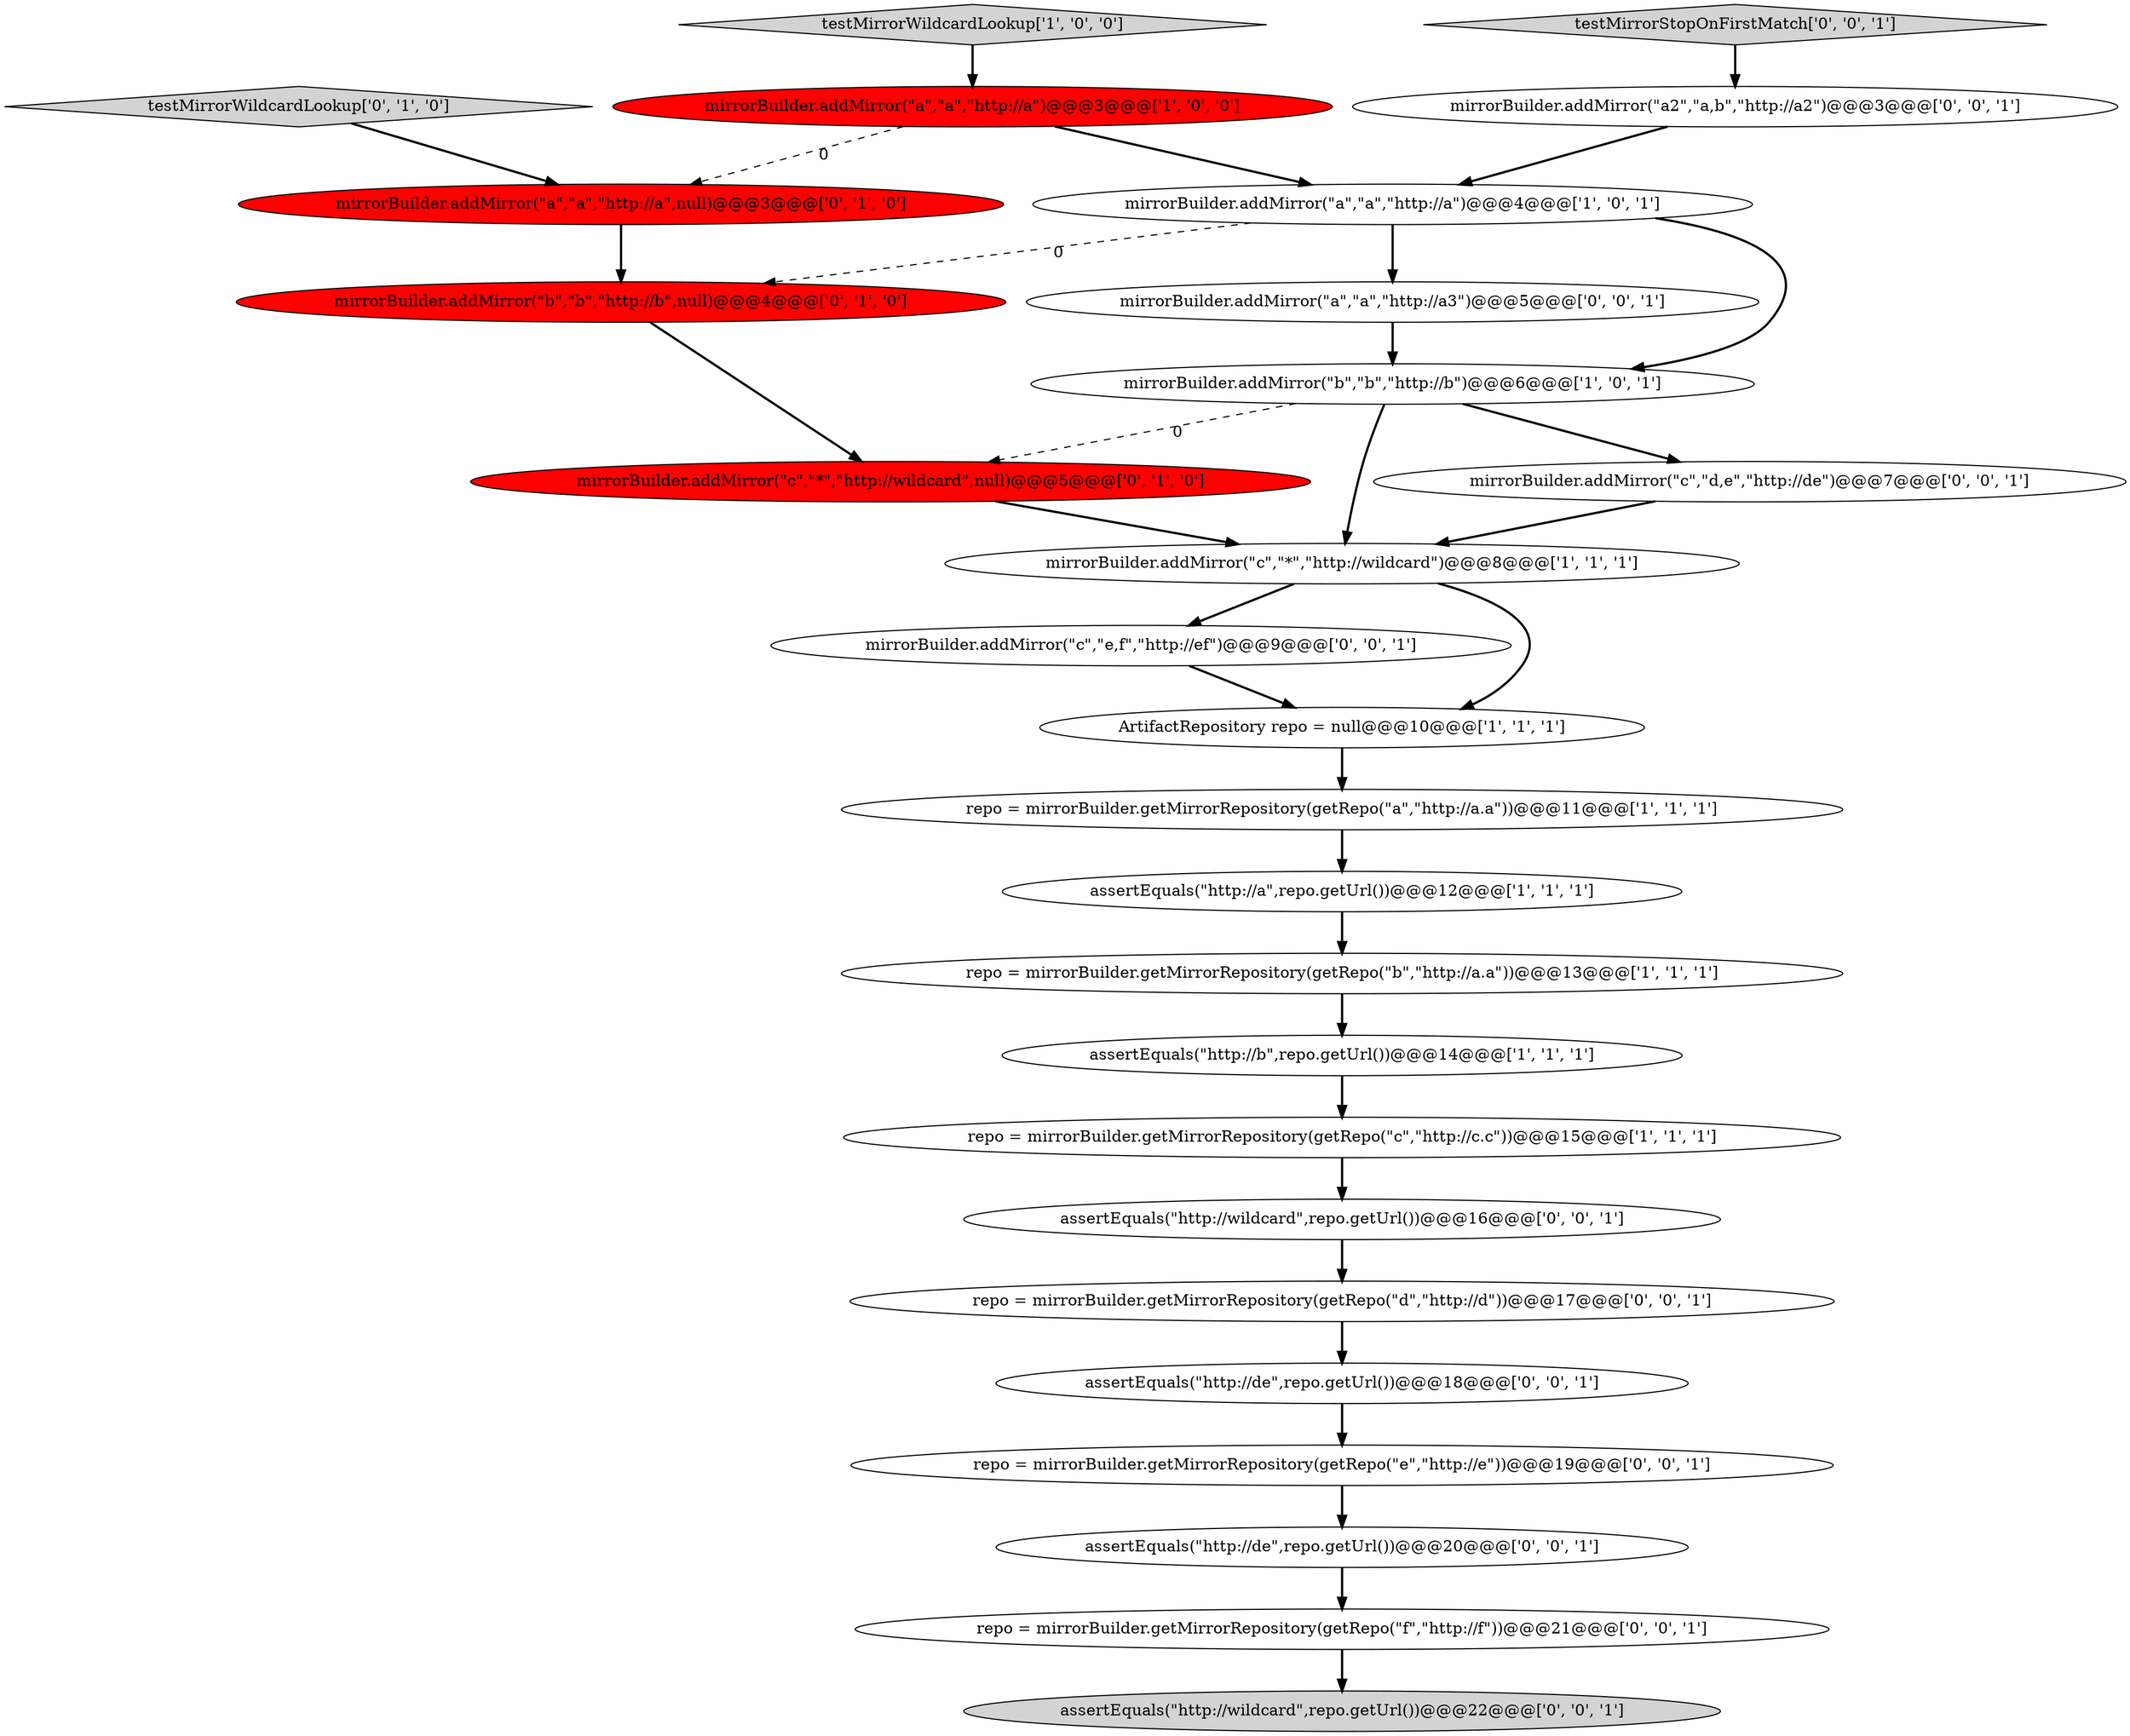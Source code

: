 digraph {
6 [style = filled, label = "mirrorBuilder.addMirror(\"a\",\"a\",\"http://a\")@@@4@@@['1', '0', '1']", fillcolor = white, shape = ellipse image = "AAA0AAABBB1BBB"];
21 [style = filled, label = "testMirrorStopOnFirstMatch['0', '0', '1']", fillcolor = lightgray, shape = diamond image = "AAA0AAABBB3BBB"];
5 [style = filled, label = "repo = mirrorBuilder.getMirrorRepository(getRepo(\"c\",\"http://c.c\"))@@@15@@@['1', '1', '1']", fillcolor = white, shape = ellipse image = "AAA0AAABBB1BBB"];
1 [style = filled, label = "assertEquals(\"http://a\",repo.getUrl())@@@12@@@['1', '1', '1']", fillcolor = white, shape = ellipse image = "AAA0AAABBB1BBB"];
11 [style = filled, label = "mirrorBuilder.addMirror(\"a\",\"a\",\"http://a\",null)@@@3@@@['0', '1', '0']", fillcolor = red, shape = ellipse image = "AAA1AAABBB2BBB"];
12 [style = filled, label = "mirrorBuilder.addMirror(\"b\",\"b\",\"http://b\",null)@@@4@@@['0', '1', '0']", fillcolor = red, shape = ellipse image = "AAA1AAABBB2BBB"];
17 [style = filled, label = "mirrorBuilder.addMirror(\"a\",\"a\",\"http://a3\")@@@5@@@['0', '0', '1']", fillcolor = white, shape = ellipse image = "AAA0AAABBB3BBB"];
2 [style = filled, label = "mirrorBuilder.addMirror(\"b\",\"b\",\"http://b\")@@@6@@@['1', '0', '1']", fillcolor = white, shape = ellipse image = "AAA0AAABBB1BBB"];
22 [style = filled, label = "mirrorBuilder.addMirror(\"c\",\"e,f\",\"http://ef\")@@@9@@@['0', '0', '1']", fillcolor = white, shape = ellipse image = "AAA0AAABBB3BBB"];
20 [style = filled, label = "assertEquals(\"http://wildcard\",repo.getUrl())@@@22@@@['0', '0', '1']", fillcolor = lightgray, shape = ellipse image = "AAA0AAABBB3BBB"];
24 [style = filled, label = "assertEquals(\"http://wildcard\",repo.getUrl())@@@16@@@['0', '0', '1']", fillcolor = white, shape = ellipse image = "AAA0AAABBB3BBB"];
9 [style = filled, label = "mirrorBuilder.addMirror(\"c\",\"*\",\"http://wildcard\")@@@8@@@['1', '1', '1']", fillcolor = white, shape = ellipse image = "AAA0AAABBB1BBB"];
10 [style = filled, label = "repo = mirrorBuilder.getMirrorRepository(getRepo(\"a\",\"http://a.a\"))@@@11@@@['1', '1', '1']", fillcolor = white, shape = ellipse image = "AAA0AAABBB1BBB"];
14 [style = filled, label = "testMirrorWildcardLookup['0', '1', '0']", fillcolor = lightgray, shape = diamond image = "AAA0AAABBB2BBB"];
13 [style = filled, label = "mirrorBuilder.addMirror(\"c\",\"*\",\"http://wildcard\",null)@@@5@@@['0', '1', '0']", fillcolor = red, shape = ellipse image = "AAA1AAABBB2BBB"];
16 [style = filled, label = "mirrorBuilder.addMirror(\"a2\",\"a,b\",\"http://a2\")@@@3@@@['0', '0', '1']", fillcolor = white, shape = ellipse image = "AAA0AAABBB3BBB"];
0 [style = filled, label = "testMirrorWildcardLookup['1', '0', '0']", fillcolor = lightgray, shape = diamond image = "AAA0AAABBB1BBB"];
4 [style = filled, label = "mirrorBuilder.addMirror(\"a\",\"a\",\"http://a\")@@@3@@@['1', '0', '0']", fillcolor = red, shape = ellipse image = "AAA1AAABBB1BBB"];
3 [style = filled, label = "assertEquals(\"http://b\",repo.getUrl())@@@14@@@['1', '1', '1']", fillcolor = white, shape = ellipse image = "AAA0AAABBB1BBB"];
7 [style = filled, label = "repo = mirrorBuilder.getMirrorRepository(getRepo(\"b\",\"http://a.a\"))@@@13@@@['1', '1', '1']", fillcolor = white, shape = ellipse image = "AAA0AAABBB1BBB"];
26 [style = filled, label = "repo = mirrorBuilder.getMirrorRepository(getRepo(\"e\",\"http://e\"))@@@19@@@['0', '0', '1']", fillcolor = white, shape = ellipse image = "AAA0AAABBB3BBB"];
25 [style = filled, label = "repo = mirrorBuilder.getMirrorRepository(getRepo(\"d\",\"http://d\"))@@@17@@@['0', '0', '1']", fillcolor = white, shape = ellipse image = "AAA0AAABBB3BBB"];
15 [style = filled, label = "repo = mirrorBuilder.getMirrorRepository(getRepo(\"f\",\"http://f\"))@@@21@@@['0', '0', '1']", fillcolor = white, shape = ellipse image = "AAA0AAABBB3BBB"];
8 [style = filled, label = "ArtifactRepository repo = null@@@10@@@['1', '1', '1']", fillcolor = white, shape = ellipse image = "AAA0AAABBB1BBB"];
19 [style = filled, label = "mirrorBuilder.addMirror(\"c\",\"d,e\",\"http://de\")@@@7@@@['0', '0', '1']", fillcolor = white, shape = ellipse image = "AAA0AAABBB3BBB"];
18 [style = filled, label = "assertEquals(\"http://de\",repo.getUrl())@@@18@@@['0', '0', '1']", fillcolor = white, shape = ellipse image = "AAA0AAABBB3BBB"];
23 [style = filled, label = "assertEquals(\"http://de\",repo.getUrl())@@@20@@@['0', '0', '1']", fillcolor = white, shape = ellipse image = "AAA0AAABBB3BBB"];
9->22 [style = bold, label=""];
6->17 [style = bold, label=""];
8->10 [style = bold, label=""];
2->19 [style = bold, label=""];
4->6 [style = bold, label=""];
16->6 [style = bold, label=""];
18->26 [style = bold, label=""];
25->18 [style = bold, label=""];
23->15 [style = bold, label=""];
11->12 [style = bold, label=""];
2->9 [style = bold, label=""];
9->8 [style = bold, label=""];
1->7 [style = bold, label=""];
7->3 [style = bold, label=""];
6->2 [style = bold, label=""];
6->12 [style = dashed, label="0"];
22->8 [style = bold, label=""];
12->13 [style = bold, label=""];
3->5 [style = bold, label=""];
17->2 [style = bold, label=""];
19->9 [style = bold, label=""];
0->4 [style = bold, label=""];
2->13 [style = dashed, label="0"];
24->25 [style = bold, label=""];
5->24 [style = bold, label=""];
15->20 [style = bold, label=""];
26->23 [style = bold, label=""];
21->16 [style = bold, label=""];
13->9 [style = bold, label=""];
4->11 [style = dashed, label="0"];
10->1 [style = bold, label=""];
14->11 [style = bold, label=""];
}
